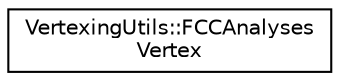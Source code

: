digraph "Graphical Class Hierarchy"
{
 // LATEX_PDF_SIZE
  edge [fontname="Helvetica",fontsize="10",labelfontname="Helvetica",labelfontsize="10"];
  node [fontname="Helvetica",fontsize="10",shape=record];
  rankdir="LR";
  Node0 [label="VertexingUtils::FCCAnalyses\lVertex",height=0.2,width=0.4,color="black", fillcolor="white", style="filled",URL="$struct_vertexing_utils_1_1_f_c_c_analyses_vertex.html",tooltip="Structure to keep useful track information that is related to the vertex."];
}
